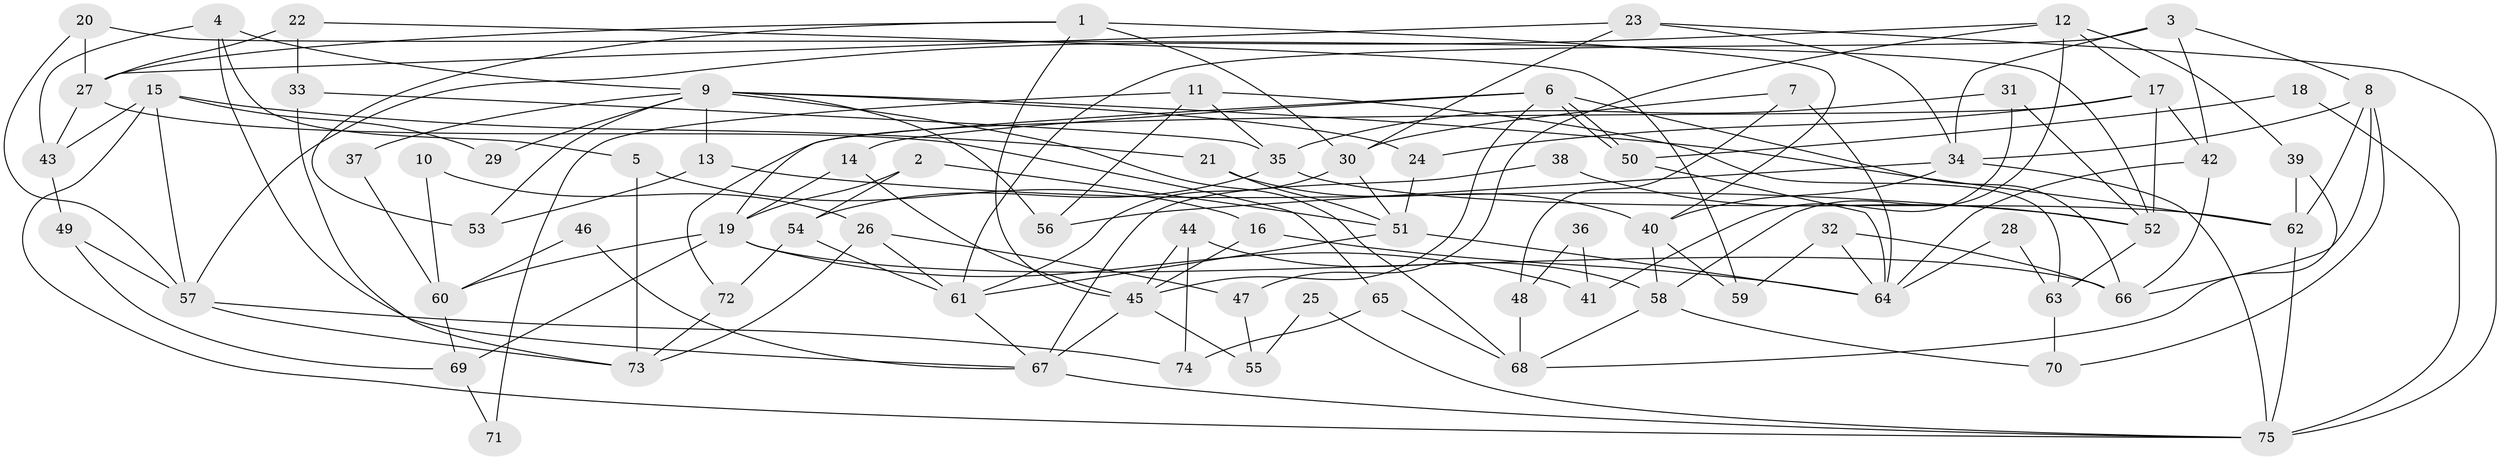 // Generated by graph-tools (version 1.1) at 2025/26/03/09/25 03:26:19]
// undirected, 75 vertices, 150 edges
graph export_dot {
graph [start="1"]
  node [color=gray90,style=filled];
  1;
  2;
  3;
  4;
  5;
  6;
  7;
  8;
  9;
  10;
  11;
  12;
  13;
  14;
  15;
  16;
  17;
  18;
  19;
  20;
  21;
  22;
  23;
  24;
  25;
  26;
  27;
  28;
  29;
  30;
  31;
  32;
  33;
  34;
  35;
  36;
  37;
  38;
  39;
  40;
  41;
  42;
  43;
  44;
  45;
  46;
  47;
  48;
  49;
  50;
  51;
  52;
  53;
  54;
  55;
  56;
  57;
  58;
  59;
  60;
  61;
  62;
  63;
  64;
  65;
  66;
  67;
  68;
  69;
  70;
  71;
  72;
  73;
  74;
  75;
  1 -- 30;
  1 -- 53;
  1 -- 27;
  1 -- 40;
  1 -- 45;
  2 -- 51;
  2 -- 19;
  2 -- 54;
  3 -- 34;
  3 -- 42;
  3 -- 8;
  3 -- 61;
  4 -- 67;
  4 -- 9;
  4 -- 5;
  4 -- 43;
  5 -- 16;
  5 -- 73;
  6 -- 50;
  6 -- 50;
  6 -- 66;
  6 -- 14;
  6 -- 19;
  6 -- 45;
  7 -- 64;
  7 -- 30;
  7 -- 48;
  8 -- 62;
  8 -- 34;
  8 -- 66;
  8 -- 70;
  9 -- 68;
  9 -- 24;
  9 -- 13;
  9 -- 29;
  9 -- 37;
  9 -- 53;
  9 -- 56;
  9 -- 62;
  10 -- 26;
  10 -- 60;
  11 -- 35;
  11 -- 56;
  11 -- 63;
  11 -- 71;
  12 -- 57;
  12 -- 58;
  12 -- 17;
  12 -- 39;
  12 -- 47;
  13 -- 52;
  13 -- 53;
  14 -- 45;
  14 -- 19;
  15 -- 43;
  15 -- 75;
  15 -- 21;
  15 -- 29;
  15 -- 57;
  16 -- 64;
  16 -- 45;
  17 -- 72;
  17 -- 24;
  17 -- 42;
  17 -- 52;
  18 -- 50;
  18 -- 75;
  19 -- 41;
  19 -- 60;
  19 -- 66;
  19 -- 69;
  20 -- 57;
  20 -- 27;
  20 -- 52;
  21 -- 40;
  21 -- 51;
  22 -- 27;
  22 -- 59;
  22 -- 33;
  23 -- 30;
  23 -- 34;
  23 -- 27;
  23 -- 75;
  24 -- 51;
  25 -- 55;
  25 -- 75;
  26 -- 61;
  26 -- 73;
  26 -- 47;
  27 -- 43;
  27 -- 65;
  28 -- 64;
  28 -- 63;
  30 -- 51;
  30 -- 61;
  31 -- 52;
  31 -- 35;
  31 -- 41;
  32 -- 66;
  32 -- 64;
  32 -- 59;
  33 -- 35;
  33 -- 73;
  34 -- 40;
  34 -- 56;
  34 -- 75;
  35 -- 54;
  35 -- 62;
  36 -- 48;
  36 -- 41;
  37 -- 60;
  38 -- 67;
  38 -- 52;
  39 -- 62;
  39 -- 68;
  40 -- 58;
  40 -- 59;
  42 -- 66;
  42 -- 64;
  43 -- 49;
  44 -- 45;
  44 -- 58;
  44 -- 74;
  45 -- 55;
  45 -- 67;
  46 -- 60;
  46 -- 67;
  47 -- 55;
  48 -- 68;
  49 -- 57;
  49 -- 69;
  50 -- 64;
  51 -- 61;
  51 -- 64;
  52 -- 63;
  54 -- 61;
  54 -- 72;
  57 -- 73;
  57 -- 74;
  58 -- 68;
  58 -- 70;
  60 -- 69;
  61 -- 67;
  62 -- 75;
  63 -- 70;
  65 -- 74;
  65 -- 68;
  67 -- 75;
  69 -- 71;
  72 -- 73;
}
